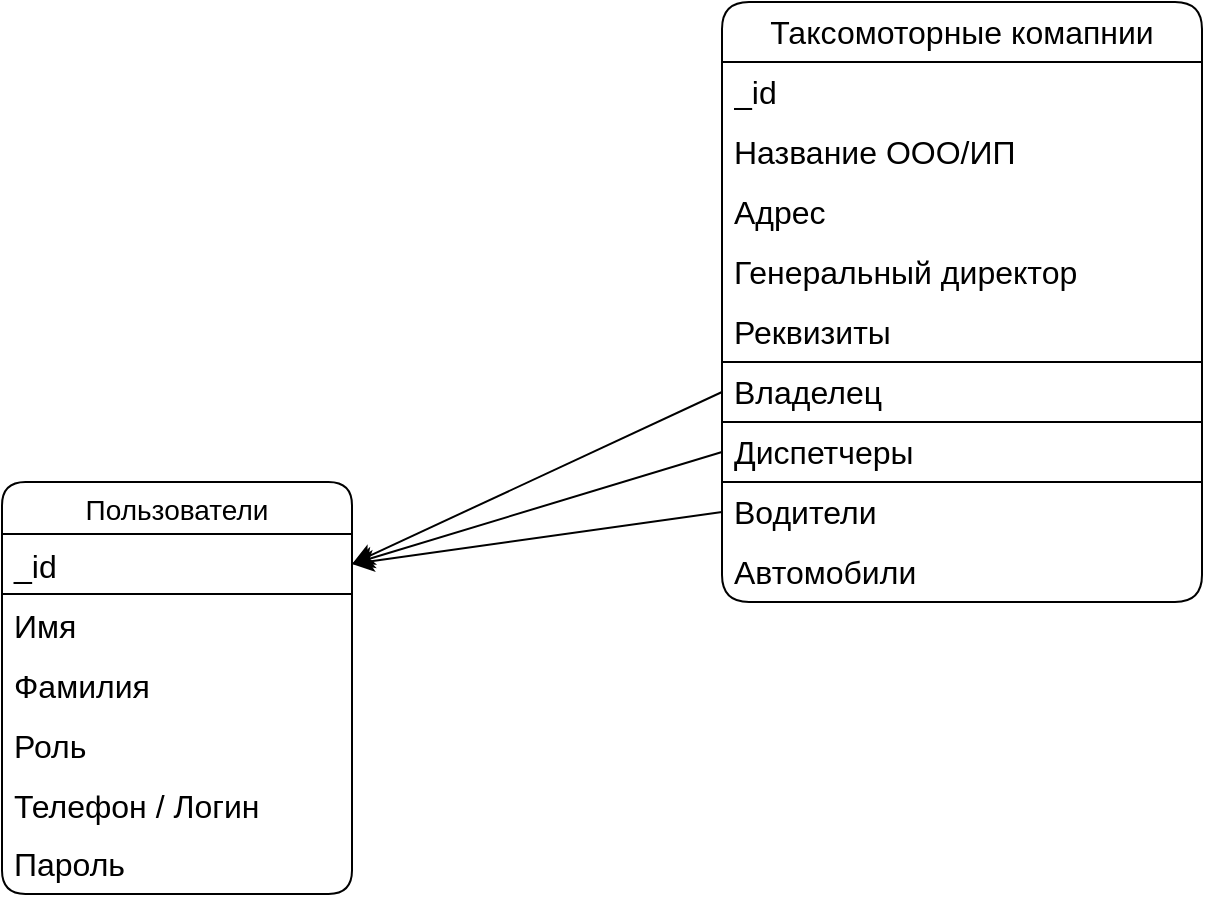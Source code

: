 <mxfile version="20.8.16" type="device"><diagram name="Страница 1" id="pls86lKPyyyk9mpVK5iT"><mxGraphModel dx="1122" dy="1314" grid="1" gridSize="30" guides="1" tooltips="1" connect="1" arrows="1" fold="1" page="0" pageScale="1" pageWidth="1169" pageHeight="827" background="none" math="0" shadow="0"><root><mxCell id="0"/><mxCell id="1" parent="0"/><mxCell id="c1NZVe4Bktdf9BXPGRWt-17" value="Пользователи" style="swimlane;fontStyle=0;childLayout=stackLayout;horizontal=1;startSize=26;horizontalStack=0;resizeParent=1;resizeParentMax=0;resizeLast=0;collapsible=1;marginBottom=0;align=center;fontSize=14;perimeterSpacing=0;rounded=1;" vertex="1" parent="1"><mxGeometry width="175" height="206" as="geometry"><mxRectangle x="30" y="30" width="90" height="30" as="alternateBounds"/></mxGeometry></mxCell><mxCell id="c1NZVe4Bktdf9BXPGRWt-85" value="_id" style="text;strokeColor=default;fillColor=none;spacingLeft=4;spacingRight=4;overflow=hidden;rotatable=0;points=[[0,0.5],[1,0.5]];portConstraint=eastwest;fontSize=16;" vertex="1" parent="c1NZVe4Bktdf9BXPGRWt-17"><mxGeometry y="26" width="175" height="30" as="geometry"/></mxCell><mxCell id="c1NZVe4Bktdf9BXPGRWt-18" value="Имя" style="text;strokeColor=none;fillColor=none;spacingLeft=4;spacingRight=4;overflow=hidden;rotatable=0;points=[[0,0.5],[1,0.5]];portConstraint=eastwest;fontSize=16;" vertex="1" parent="c1NZVe4Bktdf9BXPGRWt-17"><mxGeometry y="56" width="175" height="30" as="geometry"/></mxCell><mxCell id="c1NZVe4Bktdf9BXPGRWt-19" value="Фамилия" style="text;strokeColor=none;fillColor=none;spacingLeft=4;spacingRight=4;overflow=hidden;rotatable=0;points=[[0,0.5],[1,0.5]];portConstraint=eastwest;fontSize=16;" vertex="1" parent="c1NZVe4Bktdf9BXPGRWt-17"><mxGeometry y="86" width="175" height="30" as="geometry"/></mxCell><mxCell id="c1NZVe4Bktdf9BXPGRWt-22" value="Роль" style="text;strokeColor=none;fillColor=none;spacingLeft=4;spacingRight=4;overflow=hidden;rotatable=0;points=[[0,0.5],[1,0.5]];portConstraint=eastwest;fontSize=16;" vertex="1" parent="c1NZVe4Bktdf9BXPGRWt-17"><mxGeometry y="116" width="175" height="30" as="geometry"/></mxCell><mxCell id="c1NZVe4Bktdf9BXPGRWt-20" value="Телефон / Логин" style="text;strokeColor=none;fillColor=none;spacingLeft=4;spacingRight=4;overflow=hidden;rotatable=0;points=[[0,0.5],[1,0.5]];portConstraint=eastwest;fontSize=16;" vertex="1" parent="c1NZVe4Bktdf9BXPGRWt-17"><mxGeometry y="146" width="175" height="30" as="geometry"/></mxCell><mxCell id="c1NZVe4Bktdf9BXPGRWt-57" value="Пароль" style="text;strokeColor=none;fillColor=none;align=left;verticalAlign=middle;spacingLeft=4;spacingRight=4;overflow=hidden;points=[[0,0.5],[1,0.5]];portConstraint=eastwest;rotatable=0;whiteSpace=wrap;html=1;fontSize=16;" vertex="1" parent="c1NZVe4Bktdf9BXPGRWt-17"><mxGeometry y="176" width="175" height="30" as="geometry"/></mxCell><mxCell id="c1NZVe4Bktdf9BXPGRWt-75" value="Таксомоторные комапнии" style="swimlane;fontStyle=0;childLayout=stackLayout;horizontal=1;startSize=30;horizontalStack=0;resizeParent=1;resizeParentMax=0;resizeLast=0;collapsible=1;marginBottom=0;whiteSpace=wrap;html=1;rounded=1;fontSize=16;" vertex="1" parent="1"><mxGeometry x="360" y="-240" width="240" height="300" as="geometry"/></mxCell><mxCell id="c1NZVe4Bktdf9BXPGRWt-76" value="_id" style="text;strokeColor=none;fillColor=none;align=left;verticalAlign=middle;spacingLeft=4;spacingRight=4;overflow=hidden;points=[[0,0.5],[1,0.5]];portConstraint=eastwest;rotatable=0;whiteSpace=wrap;html=1;fontSize=16;" vertex="1" parent="c1NZVe4Bktdf9BXPGRWt-75"><mxGeometry y="30" width="240" height="30" as="geometry"/></mxCell><mxCell id="c1NZVe4Bktdf9BXPGRWt-110" value="Название ООО/ИП" style="text;strokeColor=none;fillColor=none;align=left;verticalAlign=middle;spacingLeft=4;spacingRight=4;overflow=hidden;points=[[0,0.5],[1,0.5]];portConstraint=eastwest;rotatable=0;whiteSpace=wrap;html=1;fontSize=16;" vertex="1" parent="c1NZVe4Bktdf9BXPGRWt-75"><mxGeometry y="60" width="240" height="30" as="geometry"/></mxCell><mxCell id="c1NZVe4Bktdf9BXPGRWt-77" value="Адрес" style="text;strokeColor=none;fillColor=none;align=left;verticalAlign=middle;spacingLeft=4;spacingRight=4;overflow=hidden;points=[[0,0.5],[1,0.5]];portConstraint=eastwest;rotatable=0;whiteSpace=wrap;html=1;fontSize=16;" vertex="1" parent="c1NZVe4Bktdf9BXPGRWt-75"><mxGeometry y="90" width="240" height="30" as="geometry"/></mxCell><mxCell id="c1NZVe4Bktdf9BXPGRWt-78" value="Генеральный директор" style="text;strokeColor=none;fillColor=none;align=left;verticalAlign=middle;spacingLeft=4;spacingRight=4;overflow=hidden;points=[[0,0.5],[1,0.5]];portConstraint=eastwest;rotatable=0;whiteSpace=wrap;html=1;fontSize=16;" vertex="1" parent="c1NZVe4Bktdf9BXPGRWt-75"><mxGeometry y="120" width="240" height="30" as="geometry"/></mxCell><mxCell id="c1NZVe4Bktdf9BXPGRWt-83" value="Реквизиты" style="text;strokeColor=none;fillColor=none;align=left;verticalAlign=middle;spacingLeft=4;spacingRight=4;overflow=hidden;points=[[0,0.5],[1,0.5]];portConstraint=eastwest;rotatable=0;whiteSpace=wrap;html=1;fontSize=16;" vertex="1" parent="c1NZVe4Bktdf9BXPGRWt-75"><mxGeometry y="150" width="240" height="30" as="geometry"/></mxCell><mxCell id="c1NZVe4Bktdf9BXPGRWt-81" value="Владелец" style="text;strokeColor=default;fillColor=none;align=left;verticalAlign=middle;spacingLeft=4;spacingRight=4;overflow=hidden;points=[[0,0.5],[1,0.5]];portConstraint=eastwest;rotatable=0;whiteSpace=wrap;html=1;fontSize=16;rounded=0;glass=0;" vertex="1" parent="c1NZVe4Bktdf9BXPGRWt-75"><mxGeometry y="180" width="240" height="30" as="geometry"/></mxCell><mxCell id="c1NZVe4Bktdf9BXPGRWt-82" value="Диспетчеры" style="text;strokeColor=default;fillColor=none;align=left;verticalAlign=middle;spacingLeft=4;spacingRight=4;overflow=hidden;points=[[0,0.5],[1,0.5]];portConstraint=eastwest;rotatable=0;whiteSpace=wrap;html=1;fontSize=16;" vertex="1" parent="c1NZVe4Bktdf9BXPGRWt-75"><mxGeometry y="210" width="240" height="30" as="geometry"/></mxCell><mxCell id="c1NZVe4Bktdf9BXPGRWt-80" value="Водители" style="text;strokeColor=none;fillColor=none;align=left;verticalAlign=middle;spacingLeft=4;spacingRight=4;overflow=hidden;points=[[0,0.5],[1,0.5]];portConstraint=eastwest;rotatable=0;whiteSpace=wrap;html=1;fontSize=16;" vertex="1" parent="c1NZVe4Bktdf9BXPGRWt-75"><mxGeometry y="240" width="240" height="30" as="geometry"/></mxCell><mxCell id="c1NZVe4Bktdf9BXPGRWt-79" value="Автомобили" style="text;strokeColor=none;fillColor=none;align=left;verticalAlign=middle;spacingLeft=4;spacingRight=4;overflow=hidden;points=[[0,0.5],[1,0.5]];portConstraint=eastwest;rotatable=0;whiteSpace=wrap;html=1;fontSize=16;" vertex="1" parent="c1NZVe4Bktdf9BXPGRWt-75"><mxGeometry y="270" width="240" height="30" as="geometry"/></mxCell><mxCell id="c1NZVe4Bktdf9BXPGRWt-86" style="edgeStyle=none;rounded=1;orthogonalLoop=1;jettySize=auto;html=1;exitX=0;exitY=0.5;exitDx=0;exitDy=0;entryX=1;entryY=0.5;entryDx=0;entryDy=0;fontSize=12;startSize=8;endSize=8;" edge="1" parent="1" source="c1NZVe4Bktdf9BXPGRWt-81" target="c1NZVe4Bktdf9BXPGRWt-85"><mxGeometry relative="1" as="geometry"/></mxCell><mxCell id="c1NZVe4Bktdf9BXPGRWt-102" style="edgeStyle=none;rounded=1;orthogonalLoop=1;jettySize=auto;html=1;exitX=0;exitY=0.5;exitDx=0;exitDy=0;entryX=1;entryY=0.5;entryDx=0;entryDy=0;fontSize=12;startSize=8;endSize=8;" edge="1" parent="1" source="c1NZVe4Bktdf9BXPGRWt-82" target="c1NZVe4Bktdf9BXPGRWt-85"><mxGeometry relative="1" as="geometry"/></mxCell><mxCell id="c1NZVe4Bktdf9BXPGRWt-111" style="edgeStyle=none;rounded=1;orthogonalLoop=1;jettySize=auto;html=1;exitX=0;exitY=0.5;exitDx=0;exitDy=0;entryX=1;entryY=0.5;entryDx=0;entryDy=0;fontSize=12;startSize=8;endSize=8;" edge="1" parent="1" source="c1NZVe4Bktdf9BXPGRWt-80" target="c1NZVe4Bktdf9BXPGRWt-85"><mxGeometry relative="1" as="geometry"/></mxCell></root></mxGraphModel></diagram></mxfile>